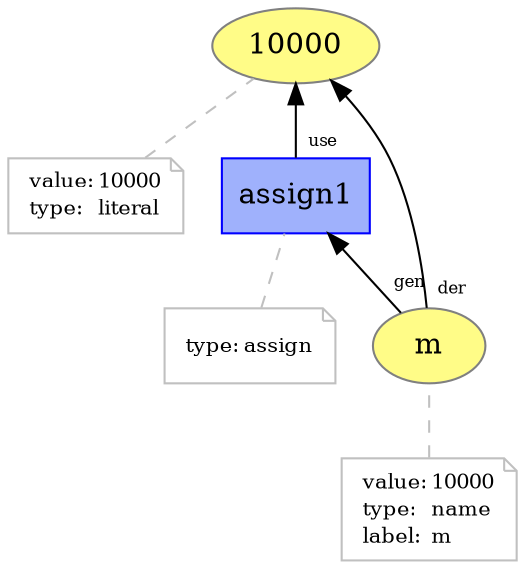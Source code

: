 digraph "PROV" { size="16,12"; rankdir="BT";
"http://example.org/10000" [fillcolor="#FFFC87",color="#808080",style="filled",label="10000",URL="http://example.org/10000"]
"http://example.org/10000-attrs" [color="gray",shape="note",fontsize="10",fontcolor="black",label=<<TABLE cellpadding="0" border="0">
	<TR>
	    <TD align="left">value:</TD>
	    <TD align="left">10000</TD>
	</TR>
	<TR>
	    <TD align="left">type:</TD>
	    <TD align="left">literal</TD>
	</TR>
</TABLE>>]
"http://example.org/10000-attrs" -> "http://example.org/10000" [color="gray",style="dashed",arrowhead="none"]
"http://example.org/m" [fillcolor="#FFFC87",color="#808080",style="filled",label="m",URL="http://example.org/m"]
"http://example.org/m-attrs" [color="gray",shape="note",fontsize="10",fontcolor="black",label=<<TABLE cellpadding="0" border="0">
	<TR>
	    <TD align="left">value:</TD>
	    <TD align="left">10000</TD>
	</TR>
	<TR>
	    <TD align="left">type:</TD>
	    <TD align="left">name</TD>
	</TR>
	<TR>
	    <TD align="left">label:</TD>
	    <TD align="left">m</TD>
	</TR>
</TABLE>>]
"http://example.org/m-attrs" -> "http://example.org/m" [color="gray",style="dashed",arrowhead="none"]
"http://example.org/assign1" [fillcolor="#9FB1FC",color="#0000FF",shape="polygon",sides="4",style="filled",label="assign1",URL="http://example.org/assign1"]
"http://example.org/assign1-attrs" [color="gray",shape="note",fontsize="10",fontcolor="black",label=<<TABLE cellpadding="0" border="0">
	<TR>
	    <TD align="left">type:</TD>
	    <TD align="left">assign</TD>
	</TR>
</TABLE>>]
"http://example.org/assign1-attrs" -> "http://example.org/assign1" [color="gray",style="dashed",arrowhead="none"]
"http://example.org/m" -> "http://example.org/10000" [labelfontsize="8",labeldistance="1.5",labelangle="60.0",rotation="20",taillabel="der"]
"http://example.org/assign1" -> "http://example.org/10000" [labelfontsize="8",labeldistance="1.5",labelangle="60.0",rotation="20",taillabel="use"]
"http://example.org/m" -> "http://example.org/assign1" [labelfontsize="8",labeldistance="1.5",labelangle="60.0",rotation="20",taillabel="gen"]
}